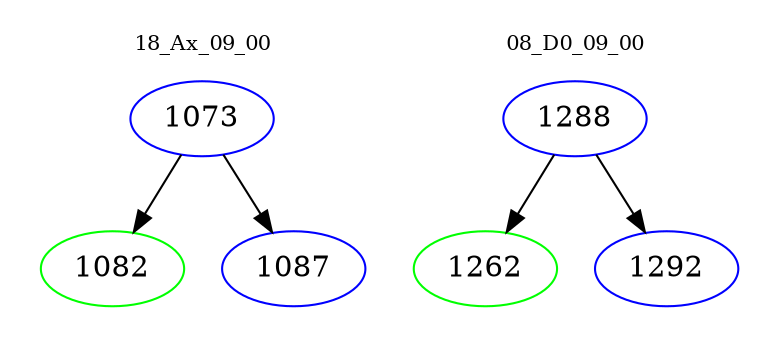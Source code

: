 digraph{
subgraph cluster_0 {
color = white
label = "18_Ax_09_00";
fontsize=10;
T0_1073 [label="1073", color="blue"]
T0_1073 -> T0_1082 [color="black"]
T0_1082 [label="1082", color="green"]
T0_1073 -> T0_1087 [color="black"]
T0_1087 [label="1087", color="blue"]
}
subgraph cluster_1 {
color = white
label = "08_D0_09_00";
fontsize=10;
T1_1288 [label="1288", color="blue"]
T1_1288 -> T1_1262 [color="black"]
T1_1262 [label="1262", color="green"]
T1_1288 -> T1_1292 [color="black"]
T1_1292 [label="1292", color="blue"]
}
}
